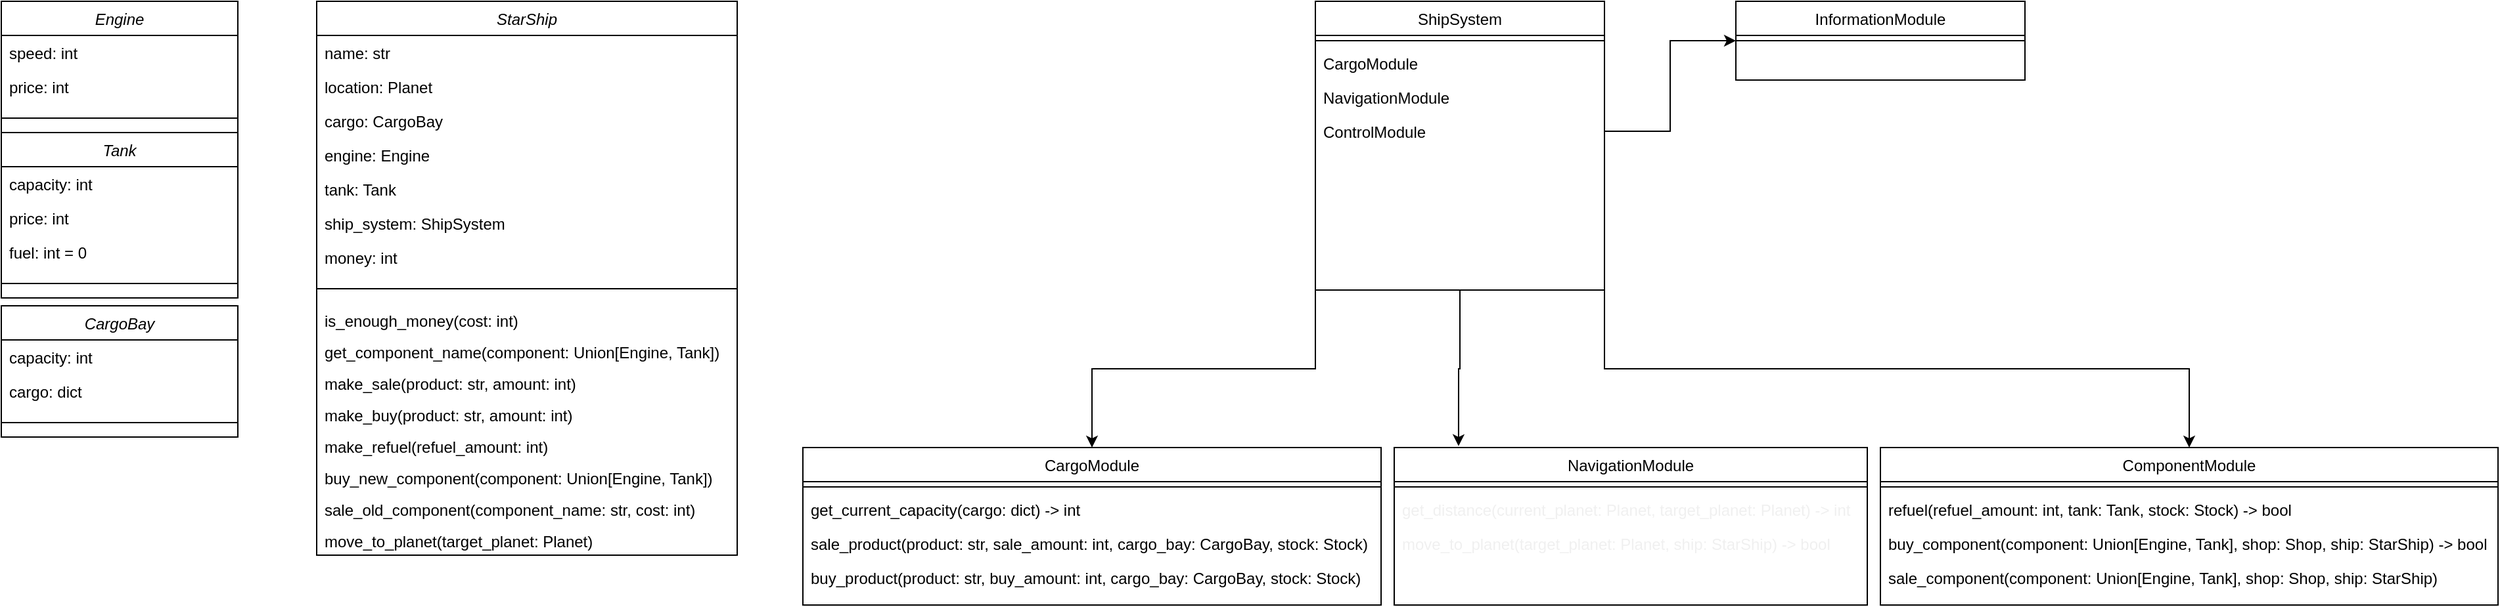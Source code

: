 <mxfile version="20.5.1" type="device" pages="2"><diagram id="C5RBs43oDa-KdzZeNtuy" name="star_ship"><mxGraphModel dx="1185" dy="628" grid="1" gridSize="10" guides="1" tooltips="1" connect="1" arrows="1" fold="1" page="1" pageScale="1" pageWidth="827" pageHeight="1169" math="0" shadow="0"><root><mxCell id="WIyWlLk6GJQsqaUBKTNV-0"/><mxCell id="WIyWlLk6GJQsqaUBKTNV-1" parent="WIyWlLk6GJQsqaUBKTNV-0"/><mxCell id="zkfFHV4jXpPFQw0GAbJ--0" value="StarShip" style="swimlane;fontStyle=2;align=center;verticalAlign=top;childLayout=stackLayout;horizontal=1;startSize=26;horizontalStack=0;resizeParent=1;resizeLast=0;collapsible=1;marginBottom=0;rounded=0;shadow=0;strokeWidth=1;" parent="WIyWlLk6GJQsqaUBKTNV-1" vertex="1"><mxGeometry x="340" y="120" width="320" height="422" as="geometry"><mxRectangle x="220" y="120" width="160" height="26" as="alternateBounds"/></mxGeometry></mxCell><mxCell id="zkfFHV4jXpPFQw0GAbJ--1" value="name: str" style="text;align=left;verticalAlign=top;spacingLeft=4;spacingRight=4;overflow=hidden;rotatable=0;points=[[0,0.5],[1,0.5]];portConstraint=eastwest;" parent="zkfFHV4jXpPFQw0GAbJ--0" vertex="1"><mxGeometry y="26" width="320" height="26" as="geometry"/></mxCell><mxCell id="zkfFHV4jXpPFQw0GAbJ--2" value="location: Planet" style="text;align=left;verticalAlign=top;spacingLeft=4;spacingRight=4;overflow=hidden;rotatable=0;points=[[0,0.5],[1,0.5]];portConstraint=eastwest;rounded=0;shadow=0;html=0;" parent="zkfFHV4jXpPFQw0GAbJ--0" vertex="1"><mxGeometry y="52" width="320" height="26" as="geometry"/></mxCell><mxCell id="bUrEsCNzHFu0jHE9UpqL-0" value="cargo: CargoBay" style="text;align=left;verticalAlign=top;spacingLeft=4;spacingRight=4;overflow=hidden;rotatable=0;points=[[0,0.5],[1,0.5]];portConstraint=eastwest;rounded=0;shadow=0;html=0;" parent="zkfFHV4jXpPFQw0GAbJ--0" vertex="1"><mxGeometry y="78" width="320" height="26" as="geometry"/></mxCell><mxCell id="bUrEsCNzHFu0jHE9UpqL-1" value="engine: Engine" style="text;align=left;verticalAlign=top;spacingLeft=4;spacingRight=4;overflow=hidden;rotatable=0;points=[[0,0.5],[1,0.5]];portConstraint=eastwest;rounded=0;shadow=0;html=0;" parent="zkfFHV4jXpPFQw0GAbJ--0" vertex="1"><mxGeometry y="104" width="320" height="26" as="geometry"/></mxCell><mxCell id="bUrEsCNzHFu0jHE9UpqL-2" value="tank: Tank" style="text;align=left;verticalAlign=top;spacingLeft=4;spacingRight=4;overflow=hidden;rotatable=0;points=[[0,0.5],[1,0.5]];portConstraint=eastwest;rounded=0;shadow=0;html=0;" parent="zkfFHV4jXpPFQw0GAbJ--0" vertex="1"><mxGeometry y="130" width="320" height="26" as="geometry"/></mxCell><mxCell id="bUrEsCNzHFu0jHE9UpqL-3" value="ship_system: ShipSystem" style="text;align=left;verticalAlign=top;spacingLeft=4;spacingRight=4;overflow=hidden;rotatable=0;points=[[0,0.5],[1,0.5]];portConstraint=eastwest;rounded=0;shadow=0;html=0;" parent="zkfFHV4jXpPFQw0GAbJ--0" vertex="1"><mxGeometry y="156" width="320" height="26" as="geometry"/></mxCell><mxCell id="3w-U71XWQuJKZiFEmMSr-0" value="money: int " style="text;align=left;verticalAlign=top;spacingLeft=4;spacingRight=4;overflow=hidden;rotatable=0;points=[[0,0.5],[1,0.5]];portConstraint=eastwest;rounded=0;shadow=0;html=0;" parent="zkfFHV4jXpPFQw0GAbJ--0" vertex="1"><mxGeometry y="182" width="320" height="26" as="geometry"/></mxCell><mxCell id="zkfFHV4jXpPFQw0GAbJ--4" value="" style="line;html=1;strokeWidth=1;align=left;verticalAlign=middle;spacingTop=-1;spacingLeft=3;spacingRight=3;rotatable=0;labelPosition=right;points=[];portConstraint=eastwest;" parent="zkfFHV4jXpPFQw0GAbJ--0" vertex="1"><mxGeometry y="208" width="320" height="22" as="geometry"/></mxCell><mxCell id="aiLt2rl6GtEpWWTsAITw-4" value="is_enough_money(cost: int)" style="text;align=left;verticalAlign=top;spacingLeft=4;spacingRight=4;overflow=hidden;rotatable=0;points=[[0,0.5],[1,0.5]];portConstraint=eastwest;rounded=0;shadow=0;html=0;" vertex="1" parent="zkfFHV4jXpPFQw0GAbJ--0"><mxGeometry y="230" width="320" height="24" as="geometry"/></mxCell><mxCell id="aiLt2rl6GtEpWWTsAITw-5" value="get_component_name(component: Union[Engine, Tank])" style="text;align=left;verticalAlign=top;spacingLeft=4;spacingRight=4;overflow=hidden;rotatable=0;points=[[0,0.5],[1,0.5]];portConstraint=eastwest;rounded=0;shadow=0;html=0;" vertex="1" parent="zkfFHV4jXpPFQw0GAbJ--0"><mxGeometry y="254" width="320" height="24" as="geometry"/></mxCell><mxCell id="aiLt2rl6GtEpWWTsAITw-6" value="make_sale(product: str, amount: int)" style="text;align=left;verticalAlign=top;spacingLeft=4;spacingRight=4;overflow=hidden;rotatable=0;points=[[0,0.5],[1,0.5]];portConstraint=eastwest;rounded=0;shadow=0;html=0;" vertex="1" parent="zkfFHV4jXpPFQw0GAbJ--0"><mxGeometry y="278" width="320" height="24" as="geometry"/></mxCell><mxCell id="aiLt2rl6GtEpWWTsAITw-7" value="make_buy(product: str, amount: int)" style="text;align=left;verticalAlign=top;spacingLeft=4;spacingRight=4;overflow=hidden;rotatable=0;points=[[0,0.5],[1,0.5]];portConstraint=eastwest;rounded=0;shadow=0;html=0;" vertex="1" parent="zkfFHV4jXpPFQw0GAbJ--0"><mxGeometry y="302" width="320" height="24" as="geometry"/></mxCell><mxCell id="aiLt2rl6GtEpWWTsAITw-8" value="make_refuel(refuel_amount: int)" style="text;align=left;verticalAlign=top;spacingLeft=4;spacingRight=4;overflow=hidden;rotatable=0;points=[[0,0.5],[1,0.5]];portConstraint=eastwest;rounded=0;shadow=0;html=0;" vertex="1" parent="zkfFHV4jXpPFQw0GAbJ--0"><mxGeometry y="326" width="320" height="24" as="geometry"/></mxCell><mxCell id="aiLt2rl6GtEpWWTsAITw-9" value="buy_new_component(component: Union[Engine, Tank])" style="text;align=left;verticalAlign=top;spacingLeft=4;spacingRight=4;overflow=hidden;rotatable=0;points=[[0,0.5],[1,0.5]];portConstraint=eastwest;rounded=0;shadow=0;html=0;" vertex="1" parent="zkfFHV4jXpPFQw0GAbJ--0"><mxGeometry y="350" width="320" height="24" as="geometry"/></mxCell><mxCell id="aiLt2rl6GtEpWWTsAITw-11" value="sale_old_component(component_name: str, cost: int)" style="text;align=left;verticalAlign=top;spacingLeft=4;spacingRight=4;overflow=hidden;rotatable=0;points=[[0,0.5],[1,0.5]];portConstraint=eastwest;rounded=0;shadow=0;html=0;" vertex="1" parent="zkfFHV4jXpPFQw0GAbJ--0"><mxGeometry y="374" width="320" height="24" as="geometry"/></mxCell><mxCell id="bUrEsCNzHFu0jHE9UpqL-6" value="move_to_planet(target_planet: Planet)" style="text;align=left;verticalAlign=top;spacingLeft=4;spacingRight=4;overflow=hidden;rotatable=0;points=[[0,0.5],[1,0.5]];portConstraint=eastwest;rounded=0;shadow=0;html=0;" parent="zkfFHV4jXpPFQw0GAbJ--0" vertex="1"><mxGeometry y="398" width="320" height="24" as="geometry"/></mxCell><mxCell id="bUrEsCNzHFu0jHE9UpqL-33" style="edgeStyle=orthogonalEdgeStyle;rounded=0;orthogonalLoop=1;jettySize=auto;html=1;exitX=0.5;exitY=1;exitDx=0;exitDy=0;entryX=0.136;entryY=-0.009;entryDx=0;entryDy=0;entryPerimeter=0;" parent="WIyWlLk6GJQsqaUBKTNV-1" source="zkfFHV4jXpPFQw0GAbJ--17" target="bUrEsCNzHFu0jHE9UpqL-20" edge="1"><mxGeometry relative="1" as="geometry"/></mxCell><mxCell id="bUrEsCNzHFu0jHE9UpqL-34" style="edgeStyle=orthogonalEdgeStyle;rounded=0;orthogonalLoop=1;jettySize=auto;html=1;exitX=0;exitY=1;exitDx=0;exitDy=0;entryX=0.5;entryY=0;entryDx=0;entryDy=0;" parent="WIyWlLk6GJQsqaUBKTNV-1" source="zkfFHV4jXpPFQw0GAbJ--17" target="bUrEsCNzHFu0jHE9UpqL-9" edge="1"><mxGeometry relative="1" as="geometry"/></mxCell><mxCell id="bUrEsCNzHFu0jHE9UpqL-35" style="edgeStyle=orthogonalEdgeStyle;rounded=0;orthogonalLoop=1;jettySize=auto;html=1;exitX=1;exitY=1;exitDx=0;exitDy=0;entryX=0.5;entryY=0;entryDx=0;entryDy=0;" parent="WIyWlLk6GJQsqaUBKTNV-1" source="zkfFHV4jXpPFQw0GAbJ--17" target="bUrEsCNzHFu0jHE9UpqL-28" edge="1"><mxGeometry relative="1" as="geometry"/></mxCell><mxCell id="zkfFHV4jXpPFQw0GAbJ--17" value="ShipSystem" style="swimlane;fontStyle=0;align=center;verticalAlign=top;childLayout=stackLayout;horizontal=1;startSize=26;horizontalStack=0;resizeParent=1;resizeLast=0;collapsible=1;marginBottom=0;rounded=0;shadow=0;strokeWidth=1;" parent="WIyWlLk6GJQsqaUBKTNV-1" vertex="1"><mxGeometry x="1100" y="120" width="220" height="220" as="geometry"><mxRectangle x="550" y="140" width="160" height="26" as="alternateBounds"/></mxGeometry></mxCell><mxCell id="zkfFHV4jXpPFQw0GAbJ--23" value="" style="line;html=1;strokeWidth=1;align=left;verticalAlign=middle;spacingTop=-1;spacingLeft=3;spacingRight=3;rotatable=0;labelPosition=right;points=[];portConstraint=eastwest;" parent="zkfFHV4jXpPFQw0GAbJ--17" vertex="1"><mxGeometry y="26" width="220" height="8" as="geometry"/></mxCell><mxCell id="zkfFHV4jXpPFQw0GAbJ--24" value="CargoModule" style="text;align=left;verticalAlign=top;spacingLeft=4;spacingRight=4;overflow=hidden;rotatable=0;points=[[0,0.5],[1,0.5]];portConstraint=eastwest;" parent="zkfFHV4jXpPFQw0GAbJ--17" vertex="1"><mxGeometry y="34" width="220" height="26" as="geometry"/></mxCell><mxCell id="zkfFHV4jXpPFQw0GAbJ--25" value="NavigationModule&#10;" style="text;align=left;verticalAlign=top;spacingLeft=4;spacingRight=4;overflow=hidden;rotatable=0;points=[[0,0.5],[1,0.5]];portConstraint=eastwest;" parent="zkfFHV4jXpPFQw0GAbJ--17" vertex="1"><mxGeometry y="60" width="220" height="26" as="geometry"/></mxCell><mxCell id="bUrEsCNzHFu0jHE9UpqL-8" value="ControlModule" style="text;align=left;verticalAlign=top;spacingLeft=4;spacingRight=4;overflow=hidden;rotatable=0;points=[[0,0.5],[1,0.5]];portConstraint=eastwest;" parent="zkfFHV4jXpPFQw0GAbJ--17" vertex="1"><mxGeometry y="86" width="220" height="26" as="geometry"/></mxCell><mxCell id="bUrEsCNzHFu0jHE9UpqL-9" value="CargoModule" style="swimlane;fontStyle=0;align=center;verticalAlign=top;childLayout=stackLayout;horizontal=1;startSize=26;horizontalStack=0;resizeParent=1;resizeLast=0;collapsible=1;marginBottom=0;rounded=0;shadow=0;strokeWidth=1;" parent="WIyWlLk6GJQsqaUBKTNV-1" vertex="1"><mxGeometry x="710" y="460" width="440" height="120" as="geometry"><mxRectangle x="550" y="140" width="160" height="26" as="alternateBounds"/></mxGeometry></mxCell><mxCell id="bUrEsCNzHFu0jHE9UpqL-14" value="" style="line;html=1;strokeWidth=1;align=left;verticalAlign=middle;spacingTop=-1;spacingLeft=3;spacingRight=3;rotatable=0;labelPosition=right;points=[];portConstraint=eastwest;" parent="bUrEsCNzHFu0jHE9UpqL-9" vertex="1"><mxGeometry y="26" width="440" height="8" as="geometry"/></mxCell><mxCell id="bUrEsCNzHFu0jHE9UpqL-18" value="get_current_capacity(cargo: dict) -&gt; int" style="text;align=left;verticalAlign=top;spacingLeft=4;spacingRight=4;overflow=hidden;rotatable=0;points=[[0,0.5],[1,0.5]];portConstraint=eastwest;" parent="bUrEsCNzHFu0jHE9UpqL-9" vertex="1"><mxGeometry y="34" width="440" height="26" as="geometry"/></mxCell><mxCell id="bUrEsCNzHFu0jHE9UpqL-39" value="sale_product(product: str, sale_amount: int, cargo_bay: CargoBay, stock: Stock)" style="text;align=left;verticalAlign=top;spacingLeft=4;spacingRight=4;overflow=hidden;rotatable=0;points=[[0,0.5],[1,0.5]];portConstraint=eastwest;" parent="bUrEsCNzHFu0jHE9UpqL-9" vertex="1"><mxGeometry y="60" width="440" height="26" as="geometry"/></mxCell><mxCell id="bUrEsCNzHFu0jHE9UpqL-40" value="buy_product(product: str, buy_amount: int, cargo_bay: CargoBay, stock: Stock)" style="text;align=left;verticalAlign=top;spacingLeft=4;spacingRight=4;overflow=hidden;rotatable=0;points=[[0,0.5],[1,0.5]];portConstraint=eastwest;fontColor=default;" parent="bUrEsCNzHFu0jHE9UpqL-9" vertex="1"><mxGeometry y="86" width="440" height="26" as="geometry"/></mxCell><mxCell id="bUrEsCNzHFu0jHE9UpqL-20" value="NavigationModule" style="swimlane;fontStyle=0;align=center;verticalAlign=top;childLayout=stackLayout;horizontal=1;startSize=26;horizontalStack=0;resizeParent=1;resizeLast=0;collapsible=1;marginBottom=0;rounded=0;shadow=0;strokeWidth=1;" parent="WIyWlLk6GJQsqaUBKTNV-1" vertex="1"><mxGeometry x="1160" y="460" width="360" height="120" as="geometry"><mxRectangle x="550" y="140" width="160" height="26" as="alternateBounds"/></mxGeometry></mxCell><mxCell id="bUrEsCNzHFu0jHE9UpqL-22" value="" style="line;html=1;strokeWidth=1;align=left;verticalAlign=middle;spacingTop=-1;spacingLeft=3;spacingRight=3;rotatable=0;labelPosition=right;points=[];portConstraint=eastwest;" parent="bUrEsCNzHFu0jHE9UpqL-20" vertex="1"><mxGeometry y="26" width="360" height="8" as="geometry"/></mxCell><mxCell id="bUrEsCNzHFu0jHE9UpqL-23" value="get_distance(current_planet: Planet, target_planet: Planet) -&gt; int" style="text;align=left;verticalAlign=top;spacingLeft=4;spacingRight=4;overflow=hidden;rotatable=0;points=[[0,0.5],[1,0.5]];portConstraint=eastwest;fontColor=#F0F0F0;" parent="bUrEsCNzHFu0jHE9UpqL-20" vertex="1"><mxGeometry y="34" width="360" height="26" as="geometry"/></mxCell><mxCell id="aiLt2rl6GtEpWWTsAITw-12" value="move_to_planet(target_planet: Planet, ship: StarShip) -&gt; bool" style="text;align=left;verticalAlign=top;spacingLeft=4;spacingRight=4;overflow=hidden;rotatable=0;points=[[0,0.5],[1,0.5]];portConstraint=eastwest;fontColor=#F0F0F0;" vertex="1" parent="bUrEsCNzHFu0jHE9UpqL-20"><mxGeometry y="60" width="360" height="26" as="geometry"/></mxCell><mxCell id="bUrEsCNzHFu0jHE9UpqL-28" value="ComponentModule" style="swimlane;fontStyle=0;align=center;verticalAlign=top;childLayout=stackLayout;horizontal=1;startSize=26;horizontalStack=0;resizeParent=1;resizeLast=0;collapsible=1;marginBottom=0;rounded=0;shadow=0;strokeWidth=1;" parent="WIyWlLk6GJQsqaUBKTNV-1" vertex="1"><mxGeometry x="1530" y="460" width="470" height="120" as="geometry"><mxRectangle x="550" y="140" width="160" height="26" as="alternateBounds"/></mxGeometry></mxCell><mxCell id="bUrEsCNzHFu0jHE9UpqL-31" value="" style="line;html=1;strokeWidth=1;align=left;verticalAlign=middle;spacingTop=-1;spacingLeft=3;spacingRight=3;rotatable=0;labelPosition=right;points=[];portConstraint=eastwest;" parent="bUrEsCNzHFu0jHE9UpqL-28" vertex="1"><mxGeometry y="26" width="470" height="8" as="geometry"/></mxCell><mxCell id="bUrEsCNzHFu0jHE9UpqL-38" value="refuel(refuel_amount: int, tank: Tank, stock: Stock) -&gt; bool" style="text;align=left;verticalAlign=top;spacingLeft=4;spacingRight=4;overflow=hidden;rotatable=0;points=[[0,0.5],[1,0.5]];portConstraint=eastwest;" parent="bUrEsCNzHFu0jHE9UpqL-28" vertex="1"><mxGeometry y="34" width="470" height="26" as="geometry"/></mxCell><mxCell id="a26ArTMrF2nhb9RL_lTJ-0" value="buy_component(component: Union[Engine, Tank], shop: Shop, ship: StarShip) -&gt; bool" style="text;align=left;verticalAlign=top;spacingLeft=4;spacingRight=4;overflow=hidden;rotatable=0;points=[[0,0.5],[1,0.5]];portConstraint=eastwest;" parent="bUrEsCNzHFu0jHE9UpqL-28" vertex="1"><mxGeometry y="60" width="470" height="26" as="geometry"/></mxCell><mxCell id="UTXJQvQa3g54ZYkMHI3m-0" value="sale_component(component: Union[Engine, Tank], shop: Shop, ship: StarShip)" style="text;align=left;verticalAlign=top;spacingLeft=4;spacingRight=4;overflow=hidden;rotatable=0;points=[[0,0.5],[1,0.5]];portConstraint=eastwest;" parent="bUrEsCNzHFu0jHE9UpqL-28" vertex="1"><mxGeometry y="86" width="470" height="26" as="geometry"/></mxCell><mxCell id="bUrEsCNzHFu0jHE9UpqL-41" value="Engine" style="swimlane;fontStyle=2;align=center;verticalAlign=top;childLayout=stackLayout;horizontal=1;startSize=26;horizontalStack=0;resizeParent=1;resizeLast=0;collapsible=1;marginBottom=0;rounded=0;shadow=0;strokeWidth=1;" parent="WIyWlLk6GJQsqaUBKTNV-1" vertex="1"><mxGeometry x="100" y="120" width="180" height="100" as="geometry"><mxRectangle x="220" y="120" width="160" height="26" as="alternateBounds"/></mxGeometry></mxCell><mxCell id="bUrEsCNzHFu0jHE9UpqL-42" value="speed: int" style="text;align=left;verticalAlign=top;spacingLeft=4;spacingRight=4;overflow=hidden;rotatable=0;points=[[0,0.5],[1,0.5]];portConstraint=eastwest;" parent="bUrEsCNzHFu0jHE9UpqL-41" vertex="1"><mxGeometry y="26" width="180" height="26" as="geometry"/></mxCell><mxCell id="aiLt2rl6GtEpWWTsAITw-0" value="price: int" style="text;align=left;verticalAlign=top;spacingLeft=4;spacingRight=4;overflow=hidden;rotatable=0;points=[[0,0.5],[1,0.5]];portConstraint=eastwest;" vertex="1" parent="bUrEsCNzHFu0jHE9UpqL-41"><mxGeometry y="52" width="180" height="26" as="geometry"/></mxCell><mxCell id="bUrEsCNzHFu0jHE9UpqL-49" value="" style="line;html=1;strokeWidth=1;align=left;verticalAlign=middle;spacingTop=-1;spacingLeft=3;spacingRight=3;rotatable=0;labelPosition=right;points=[];portConstraint=eastwest;" parent="bUrEsCNzHFu0jHE9UpqL-41" vertex="1"><mxGeometry y="78" width="180" height="22" as="geometry"/></mxCell><mxCell id="bUrEsCNzHFu0jHE9UpqL-51" value="Tank" style="swimlane;fontStyle=2;align=center;verticalAlign=top;childLayout=stackLayout;horizontal=1;startSize=26;horizontalStack=0;resizeParent=1;resizeLast=0;collapsible=1;marginBottom=0;rounded=0;shadow=0;strokeWidth=1;" parent="WIyWlLk6GJQsqaUBKTNV-1" vertex="1"><mxGeometry x="100" y="220" width="180" height="126" as="geometry"><mxRectangle x="220" y="120" width="160" height="26" as="alternateBounds"/></mxGeometry></mxCell><mxCell id="bUrEsCNzHFu0jHE9UpqL-52" value="capacity: int" style="text;align=left;verticalAlign=top;spacingLeft=4;spacingRight=4;overflow=hidden;rotatable=0;points=[[0,0.5],[1,0.5]];portConstraint=eastwest;" parent="bUrEsCNzHFu0jHE9UpqL-51" vertex="1"><mxGeometry y="26" width="180" height="26" as="geometry"/></mxCell><mxCell id="aiLt2rl6GtEpWWTsAITw-3" value="price: int" style="text;align=left;verticalAlign=top;spacingLeft=4;spacingRight=4;overflow=hidden;rotatable=0;points=[[0,0.5],[1,0.5]];portConstraint=eastwest;" vertex="1" parent="bUrEsCNzHFu0jHE9UpqL-51"><mxGeometry y="52" width="180" height="26" as="geometry"/></mxCell><mxCell id="bUrEsCNzHFu0jHE9UpqL-57" value="fuel: int = 0" style="text;align=left;verticalAlign=top;spacingLeft=4;spacingRight=4;overflow=hidden;rotatable=0;points=[[0,0.5],[1,0.5]];portConstraint=eastwest;" parent="bUrEsCNzHFu0jHE9UpqL-51" vertex="1"><mxGeometry y="78" width="180" height="26" as="geometry"/></mxCell><mxCell id="bUrEsCNzHFu0jHE9UpqL-53" value="" style="line;html=1;strokeWidth=1;align=left;verticalAlign=middle;spacingTop=-1;spacingLeft=3;spacingRight=3;rotatable=0;labelPosition=right;points=[];portConstraint=eastwest;" parent="bUrEsCNzHFu0jHE9UpqL-51" vertex="1"><mxGeometry y="104" width="180" height="22" as="geometry"/></mxCell><mxCell id="DZGDFKBi_seGQfNCk_h5-5" value="CargoBay&#10;" style="swimlane;fontStyle=2;align=center;verticalAlign=top;childLayout=stackLayout;horizontal=1;startSize=26;horizontalStack=0;resizeParent=1;resizeLast=0;collapsible=1;marginBottom=0;rounded=0;shadow=0;strokeWidth=1;" parent="WIyWlLk6GJQsqaUBKTNV-1" vertex="1"><mxGeometry x="100" y="352" width="180" height="100" as="geometry"><mxRectangle x="220" y="120" width="160" height="26" as="alternateBounds"/></mxGeometry></mxCell><mxCell id="DZGDFKBi_seGQfNCk_h5-6" value="capacity: int" style="text;align=left;verticalAlign=top;spacingLeft=4;spacingRight=4;overflow=hidden;rotatable=0;points=[[0,0.5],[1,0.5]];portConstraint=eastwest;" parent="DZGDFKBi_seGQfNCk_h5-5" vertex="1"><mxGeometry y="26" width="180" height="26" as="geometry"/></mxCell><mxCell id="DZGDFKBi_seGQfNCk_h5-8" value="cargo: dict" style="text;align=left;verticalAlign=top;spacingLeft=4;spacingRight=4;overflow=hidden;rotatable=0;points=[[0,0.5],[1,0.5]];portConstraint=eastwest;" parent="DZGDFKBi_seGQfNCk_h5-5" vertex="1"><mxGeometry y="52" width="180" height="26" as="geometry"/></mxCell><mxCell id="DZGDFKBi_seGQfNCk_h5-7" value="" style="line;html=1;strokeWidth=1;align=left;verticalAlign=middle;spacingTop=-1;spacingLeft=3;spacingRight=3;rotatable=0;labelPosition=right;points=[];portConstraint=eastwest;" parent="DZGDFKBi_seGQfNCk_h5-5" vertex="1"><mxGeometry y="78" width="180" height="22" as="geometry"/></mxCell><mxCell id="aiLt2rl6GtEpWWTsAITw-14" value="InformationModule" style="swimlane;fontStyle=0;align=center;verticalAlign=top;childLayout=stackLayout;horizontal=1;startSize=26;horizontalStack=0;resizeParent=1;resizeLast=0;collapsible=1;marginBottom=0;rounded=0;shadow=0;strokeWidth=1;" vertex="1" parent="WIyWlLk6GJQsqaUBKTNV-1"><mxGeometry x="1420" y="120" width="220" height="60" as="geometry"><mxRectangle x="550" y="140" width="160" height="26" as="alternateBounds"/></mxGeometry></mxCell><mxCell id="aiLt2rl6GtEpWWTsAITw-15" value="" style="line;html=1;strokeWidth=1;align=left;verticalAlign=middle;spacingTop=-1;spacingLeft=3;spacingRight=3;rotatable=0;labelPosition=right;points=[];portConstraint=eastwest;" vertex="1" parent="aiLt2rl6GtEpWWTsAITw-14"><mxGeometry y="26" width="220" height="8" as="geometry"/></mxCell><mxCell id="aiLt2rl6GtEpWWTsAITw-20" style="edgeStyle=orthogonalEdgeStyle;rounded=0;orthogonalLoop=1;jettySize=auto;html=1;exitX=1;exitY=0.5;exitDx=0;exitDy=0;entryX=0;entryY=0.5;entryDx=0;entryDy=0;fontColor=#F0F0F0;" edge="1" parent="WIyWlLk6GJQsqaUBKTNV-1" source="bUrEsCNzHFu0jHE9UpqL-8" target="aiLt2rl6GtEpWWTsAITw-14"><mxGeometry relative="1" as="geometry"/></mxCell></root></mxGraphModel></diagram><diagram id="OpZBh93kWzvHeWUuWmNN" name="planet"><mxGraphModel dx="2249" dy="754" grid="1" gridSize="10" guides="1" tooltips="1" connect="1" arrows="1" fold="1" page="1" pageScale="1" pageWidth="827" pageHeight="1169" math="0" shadow="0"><root><mxCell id="0"/><mxCell id="1" parent="0"/><mxCell id="Af90ybtC1cP2SmcvTVrj-1" value="Planet" style="swimlane;fontStyle=1;align=center;verticalAlign=top;childLayout=stackLayout;horizontal=1;startSize=26;horizontalStack=0;resizeParent=1;resizeParentMax=0;resizeLast=0;collapsible=1;marginBottom=0;rounded=0;fillColor=none;" parent="1" vertex="1"><mxGeometry x="-520" y="106" width="160" height="160" as="geometry"/></mxCell><mxCell id="Af90ybtC1cP2SmcvTVrj-2" value="name: str" style="text;strokeColor=none;fillColor=none;align=left;verticalAlign=top;spacingLeft=4;spacingRight=4;overflow=hidden;rotatable=0;points=[[0,0.5],[1,0.5]];portConstraint=eastwest;rounded=0;" parent="Af90ybtC1cP2SmcvTVrj-1" vertex="1"><mxGeometry y="26" width="160" height="26" as="geometry"/></mxCell><mxCell id="Af90ybtC1cP2SmcvTVrj-3" value="coord: tuple" style="text;strokeColor=none;fillColor=none;align=left;verticalAlign=top;spacingLeft=4;spacingRight=4;overflow=hidden;rotatable=0;points=[[0,0.5],[1,0.5]];portConstraint=eastwest;rounded=0;" parent="Af90ybtC1cP2SmcvTVrj-1" vertex="1"><mxGeometry y="52" width="160" height="26" as="geometry"/></mxCell><mxCell id="Af90ybtC1cP2SmcvTVrj-4" value="stock: Stock" style="text;strokeColor=none;fillColor=none;align=left;verticalAlign=top;spacingLeft=4;spacingRight=4;overflow=hidden;rotatable=0;points=[[0,0.5],[1,0.5]];portConstraint=eastwest;rounded=0;" parent="Af90ybtC1cP2SmcvTVrj-1" vertex="1"><mxGeometry y="78" width="160" height="26" as="geometry"/></mxCell><mxCell id="Af90ybtC1cP2SmcvTVrj-5" value="shop: Shop" style="text;strokeColor=none;fillColor=none;align=left;verticalAlign=top;spacingLeft=4;spacingRight=4;overflow=hidden;rotatable=0;points=[[0,0.5],[1,0.5]];portConstraint=eastwest;rounded=0;" parent="Af90ybtC1cP2SmcvTVrj-1" vertex="1"><mxGeometry y="104" width="160" height="26" as="geometry"/></mxCell><mxCell id="Af90ybtC1cP2SmcvTVrj-6" value="" style="line;strokeWidth=1;fillColor=none;align=left;verticalAlign=middle;spacingTop=-1;spacingLeft=3;spacingRight=3;rotatable=0;labelPosition=right;points=[];portConstraint=eastwest;rounded=0;" parent="Af90ybtC1cP2SmcvTVrj-1" vertex="1"><mxGeometry y="130" width="160" height="30" as="geometry"/></mxCell><mxCell id="Af90ybtC1cP2SmcvTVrj-7" value="Stock" style="swimlane;fontStyle=1;align=center;verticalAlign=top;childLayout=stackLayout;horizontal=1;startSize=26;horizontalStack=0;resizeParent=1;resizeParentMax=0;resizeLast=0;collapsible=1;marginBottom=0;rounded=0;fillColor=none;" parent="1" vertex="1"><mxGeometry x="-330" y="106" width="160" height="108" as="geometry"/></mxCell><mxCell id="Af90ybtC1cP2SmcvTVrj-8" value="products: dict" style="text;strokeColor=none;fillColor=none;align=left;verticalAlign=top;spacingLeft=4;spacingRight=4;overflow=hidden;rotatable=0;points=[[0,0.5],[1,0.5]];portConstraint=eastwest;rounded=0;" parent="Af90ybtC1cP2SmcvTVrj-7" vertex="1"><mxGeometry y="26" width="160" height="26" as="geometry"/></mxCell><mxCell id="Af90ybtC1cP2SmcvTVrj-9" value="system: StockSystem" style="text;strokeColor=none;fillColor=none;align=left;verticalAlign=top;spacingLeft=4;spacingRight=4;overflow=hidden;rotatable=0;points=[[0,0.5],[1,0.5]];portConstraint=eastwest;rounded=0;" parent="Af90ybtC1cP2SmcvTVrj-7" vertex="1"><mxGeometry y="52" width="160" height="26" as="geometry"/></mxCell><mxCell id="Af90ybtC1cP2SmcvTVrj-10" value="" style="line;strokeWidth=1;fillColor=none;align=left;verticalAlign=middle;spacingTop=-1;spacingLeft=3;spacingRight=3;rotatable=0;labelPosition=right;points=[];portConstraint=eastwest;rounded=0;" parent="Af90ybtC1cP2SmcvTVrj-7" vertex="1"><mxGeometry y="78" width="160" height="30" as="geometry"/></mxCell><mxCell id="Af90ybtC1cP2SmcvTVrj-11" value="StockSystem" style="swimlane;fontStyle=1;align=center;verticalAlign=top;childLayout=stackLayout;horizontal=1;startSize=26;horizontalStack=0;resizeParent=1;resizeParentMax=0;resizeLast=0;collapsible=1;marginBottom=0;rounded=0;fillColor=none;" parent="1" vertex="1"><mxGeometry x="-140" y="106" width="270" height="134" as="geometry"/></mxCell><mxCell id="Af90ybtC1cP2SmcvTVrj-13" value="" style="line;strokeWidth=1;fillColor=none;align=left;verticalAlign=middle;spacingTop=-1;spacingLeft=3;spacingRight=3;rotatable=0;labelPosition=right;points=[];portConstraint=eastwest;rounded=0;" parent="Af90ybtC1cP2SmcvTVrj-11" vertex="1"><mxGeometry y="26" width="270" height="30" as="geometry"/></mxCell><mxCell id="Af90ybtC1cP2SmcvTVrj-14" value="update_price(product_name: str, price: int)&#10;" style="text;align=left;verticalAlign=top;spacingLeft=4;spacingRight=4;overflow=hidden;rotatable=0;points=[[0,0.5],[1,0.5]];portConstraint=eastwest;" parent="Af90ybtC1cP2SmcvTVrj-11" vertex="1"><mxGeometry y="56" width="270" height="26" as="geometry"/></mxCell><mxCell id="Af90ybtC1cP2SmcvTVrj-16" value="get_product(product_name: str) -&gt; list" style="text;align=left;verticalAlign=top;spacingLeft=4;spacingRight=4;overflow=hidden;rotatable=0;points=[[0,0.5],[1,0.5]];portConstraint=eastwest;" parent="Af90ybtC1cP2SmcvTVrj-11" vertex="1"><mxGeometry y="82" width="270" height="26" as="geometry"/></mxCell><mxCell id="Af90ybtC1cP2SmcvTVrj-15" value="update_amount(product_name: str, amount: int)" style="text;align=left;verticalAlign=top;spacingLeft=4;spacingRight=4;overflow=hidden;rotatable=0;points=[[0,0.5],[1,0.5]];portConstraint=eastwest;" parent="Af90ybtC1cP2SmcvTVrj-11" vertex="1"><mxGeometry y="108" width="270" height="26" as="geometry"/></mxCell><mxCell id="Af90ybtC1cP2SmcvTVrj-17" value="Shop" style="swimlane;fontStyle=1;align=center;verticalAlign=top;childLayout=stackLayout;horizontal=1;startSize=26;horizontalStack=0;resizeParent=1;resizeParentMax=0;resizeLast=0;collapsible=1;marginBottom=0;rounded=0;fillColor=none;" parent="1" vertex="1"><mxGeometry x="-330" y="226" width="160" height="104" as="geometry"/></mxCell><mxCell id="Af90ybtC1cP2SmcvTVrj-18" value="components: list" style="text;strokeColor=none;fillColor=none;align=left;verticalAlign=top;spacingLeft=4;spacingRight=4;overflow=hidden;rotatable=0;points=[[0,0.5],[1,0.5]];portConstraint=eastwest;rounded=0;" parent="Af90ybtC1cP2SmcvTVrj-17" vertex="1"><mxGeometry y="26" width="160" height="26" as="geometry"/></mxCell><mxCell id="L46Cj9MIVrmCpwkjgCfq-1" value="system = ShopSystem" style="text;strokeColor=none;fillColor=none;align=left;verticalAlign=top;spacingLeft=4;spacingRight=4;overflow=hidden;rotatable=0;points=[[0,0.5],[1,0.5]];portConstraint=eastwest;rounded=0;" parent="Af90ybtC1cP2SmcvTVrj-17" vertex="1"><mxGeometry y="52" width="160" height="26" as="geometry"/></mxCell><mxCell id="Af90ybtC1cP2SmcvTVrj-21" value="" style="line;strokeWidth=1;fillColor=none;align=left;verticalAlign=middle;spacingTop=-1;spacingLeft=3;spacingRight=3;rotatable=0;labelPosition=right;points=[];portConstraint=eastwest;rounded=0;" parent="Af90ybtC1cP2SmcvTVrj-17" vertex="1"><mxGeometry y="78" width="160" height="26" as="geometry"/></mxCell><mxCell id="L46Cj9MIVrmCpwkjgCfq-2" value="ShopSystem" style="swimlane;fontStyle=1;align=center;verticalAlign=top;childLayout=stackLayout;horizontal=1;startSize=26;horizontalStack=0;resizeParent=1;resizeParentMax=0;resizeLast=0;collapsible=1;marginBottom=0;rounded=0;fillColor=none;" parent="1" vertex="1"><mxGeometry x="-330" y="360" width="160" height="78" as="geometry"/></mxCell><mxCell id="L46Cj9MIVrmCpwkjgCfq-7" value="" style="line;strokeWidth=1;fillColor=none;align=left;verticalAlign=middle;spacingTop=-1;spacingLeft=3;spacingRight=3;rotatable=0;labelPosition=right;points=[];portConstraint=eastwest;rounded=0;" parent="L46Cj9MIVrmCpwkjgCfq-2" vertex="1"><mxGeometry y="26" width="160" height="26" as="geometry"/></mxCell><mxCell id="L46Cj9MIVrmCpwkjgCfq-10" value="get_price(detail) -&gt; float" style="text;strokeColor=none;fillColor=none;align=left;verticalAlign=top;spacingLeft=4;spacingRight=4;overflow=hidden;rotatable=0;points=[[0,0.5],[1,0.5]];portConstraint=eastwest;rounded=0;" parent="L46Cj9MIVrmCpwkjgCfq-2" vertex="1"><mxGeometry y="52" width="160" height="26" as="geometry"/></mxCell></root></mxGraphModel></diagram></mxfile>